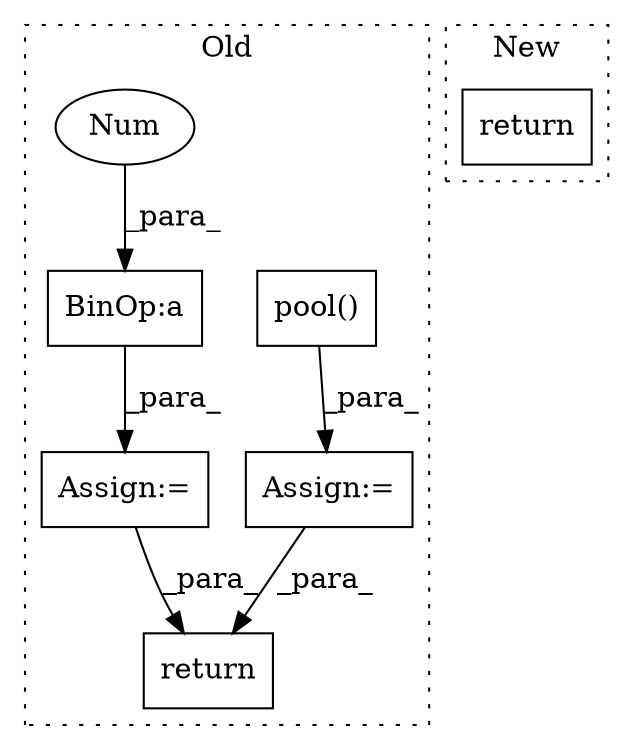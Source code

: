digraph G {
subgraph cluster0 {
1 [label="pool()" a="75" s="1912,1923" l="10,1" shape="box"];
3 [label="Assign:=" a="68" s="1909" l="3" shape="box"];
4 [label="return" a="93" s="1933" l="7" shape="box"];
5 [label="Assign:=" a="68" s="1805" l="3" shape="box"];
6 [label="BinOp:a" a="82" s="1811" l="3" shape="box"];
7 [label="Num" a="76" s="1808" l="3" shape="ellipse"];
label = "Old";
style="dotted";
}
subgraph cluster1 {
2 [label="return" a="93" s="1771" l="7" shape="box"];
label = "New";
style="dotted";
}
1 -> 3 [label="_para_"];
3 -> 4 [label="_para_"];
5 -> 4 [label="_para_"];
6 -> 5 [label="_para_"];
7 -> 6 [label="_para_"];
}